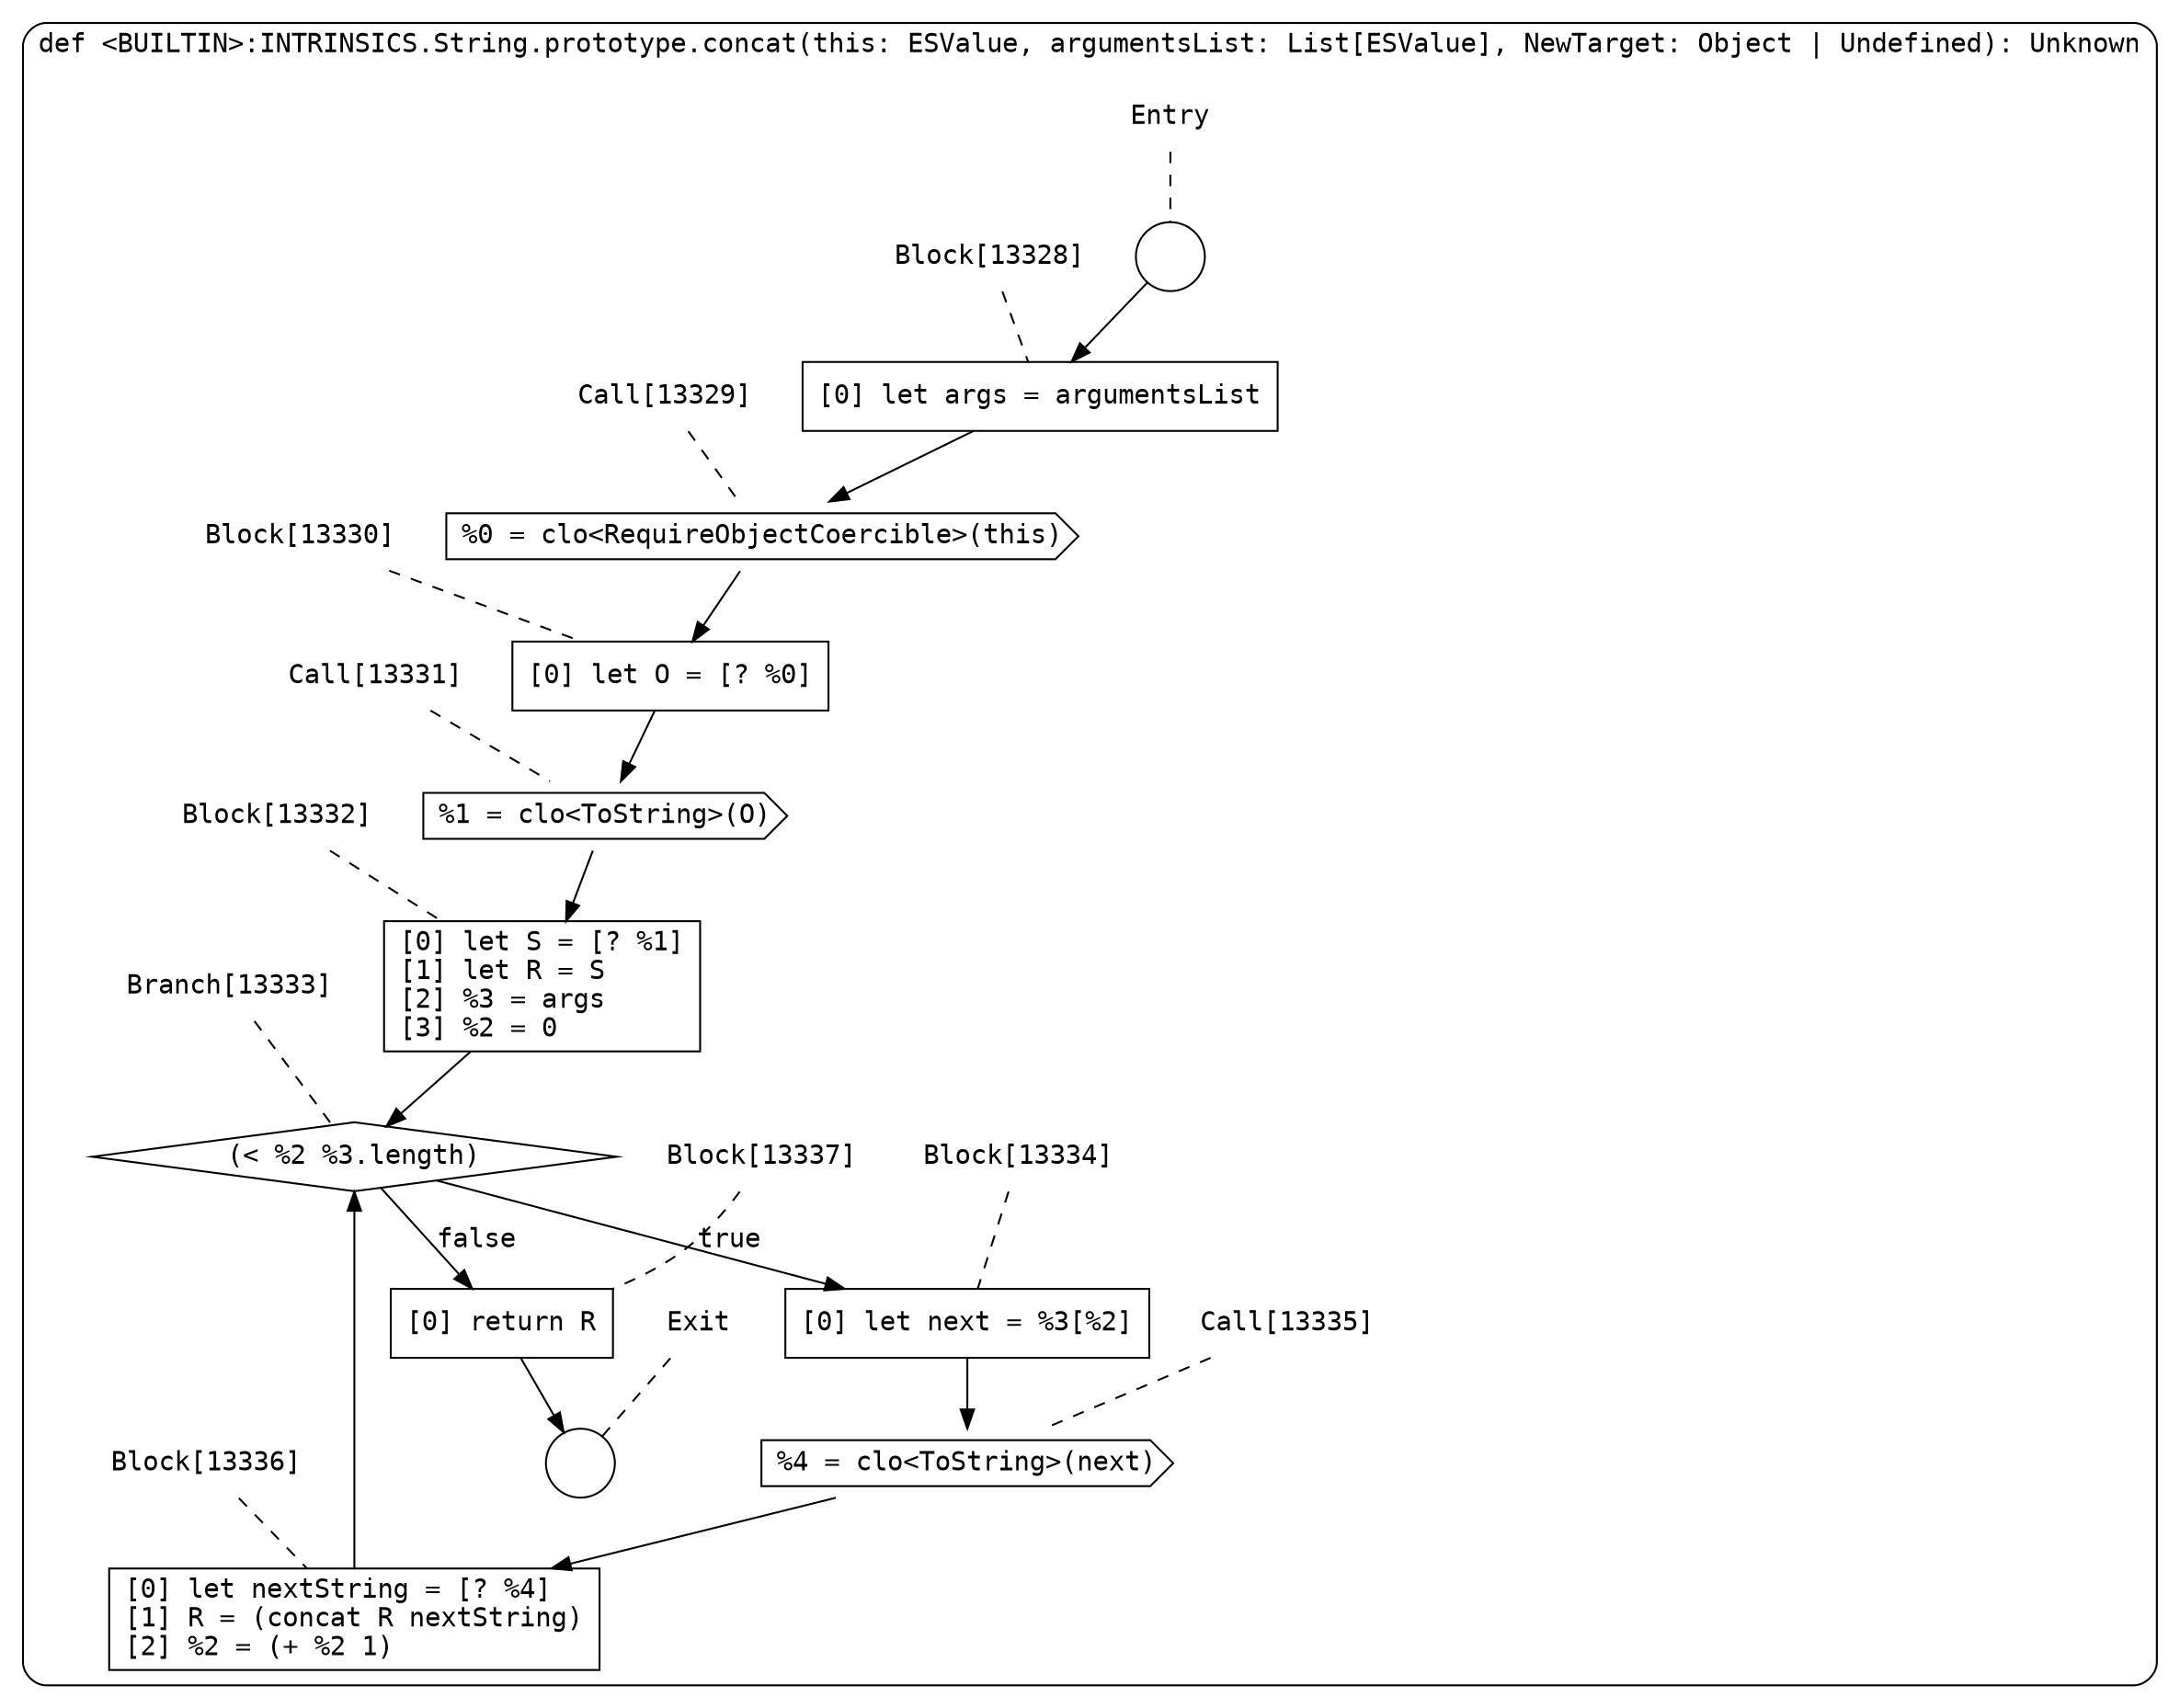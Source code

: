digraph {
  graph [fontname = "Consolas"]
  node [fontname = "Consolas"]
  edge [fontname = "Consolas"]
  subgraph cluster2172 {
    label = "def <BUILTIN>:INTRINSICS.String.prototype.concat(this: ESValue, argumentsList: List[ESValue], NewTarget: Object | Undefined): Unknown"
    style = rounded
    cluster2172_entry_name [shape=none, label=<<font color="black">Entry</font>>]
    cluster2172_entry_name -> cluster2172_entry [arrowhead=none, color="black", style=dashed]
    cluster2172_entry [shape=circle label=" " color="black" fillcolor="white" style=filled]
    cluster2172_entry -> node13328 [color="black"]
    cluster2172_exit_name [shape=none, label=<<font color="black">Exit</font>>]
    cluster2172_exit_name -> cluster2172_exit [arrowhead=none, color="black", style=dashed]
    cluster2172_exit [shape=circle label=" " color="black" fillcolor="white" style=filled]
    node13328_name [shape=none, label=<<font color="black">Block[13328]</font>>]
    node13328_name -> node13328 [arrowhead=none, color="black", style=dashed]
    node13328 [shape=box, label=<<font color="black">[0] let args = argumentsList<BR ALIGN="LEFT"/></font>> color="black" fillcolor="white", style=filled]
    node13328 -> node13329 [color="black"]
    node13329_name [shape=none, label=<<font color="black">Call[13329]</font>>]
    node13329_name -> node13329 [arrowhead=none, color="black", style=dashed]
    node13329 [shape=cds, label=<<font color="black">%0 = clo&lt;RequireObjectCoercible&gt;(this)</font>> color="black" fillcolor="white", style=filled]
    node13329 -> node13330 [color="black"]
    node13330_name [shape=none, label=<<font color="black">Block[13330]</font>>]
    node13330_name -> node13330 [arrowhead=none, color="black", style=dashed]
    node13330 [shape=box, label=<<font color="black">[0] let O = [? %0]<BR ALIGN="LEFT"/></font>> color="black" fillcolor="white", style=filled]
    node13330 -> node13331 [color="black"]
    node13331_name [shape=none, label=<<font color="black">Call[13331]</font>>]
    node13331_name -> node13331 [arrowhead=none, color="black", style=dashed]
    node13331 [shape=cds, label=<<font color="black">%1 = clo&lt;ToString&gt;(O)</font>> color="black" fillcolor="white", style=filled]
    node13331 -> node13332 [color="black"]
    node13332_name [shape=none, label=<<font color="black">Block[13332]</font>>]
    node13332_name -> node13332 [arrowhead=none, color="black", style=dashed]
    node13332 [shape=box, label=<<font color="black">[0] let S = [? %1]<BR ALIGN="LEFT"/>[1] let R = S<BR ALIGN="LEFT"/>[2] %3 = args<BR ALIGN="LEFT"/>[3] %2 = 0<BR ALIGN="LEFT"/></font>> color="black" fillcolor="white", style=filled]
    node13332 -> node13333 [color="black"]
    node13333_name [shape=none, label=<<font color="black">Branch[13333]</font>>]
    node13333_name -> node13333 [arrowhead=none, color="black", style=dashed]
    node13333 [shape=diamond, label=<<font color="black">(&lt; %2 %3.length)</font>> color="black" fillcolor="white", style=filled]
    node13333 -> node13334 [label=<<font color="black">true</font>> color="black"]
    node13333 -> node13337 [label=<<font color="black">false</font>> color="black"]
    node13334_name [shape=none, label=<<font color="black">Block[13334]</font>>]
    node13334_name -> node13334 [arrowhead=none, color="black", style=dashed]
    node13334 [shape=box, label=<<font color="black">[0] let next = %3[%2]<BR ALIGN="LEFT"/></font>> color="black" fillcolor="white", style=filled]
    node13334 -> node13335 [color="black"]
    node13337_name [shape=none, label=<<font color="black">Block[13337]</font>>]
    node13337_name -> node13337 [arrowhead=none, color="black", style=dashed]
    node13337 [shape=box, label=<<font color="black">[0] return R<BR ALIGN="LEFT"/></font>> color="black" fillcolor="white", style=filled]
    node13337 -> cluster2172_exit [color="black"]
    node13335_name [shape=none, label=<<font color="black">Call[13335]</font>>]
    node13335_name -> node13335 [arrowhead=none, color="black", style=dashed]
    node13335 [shape=cds, label=<<font color="black">%4 = clo&lt;ToString&gt;(next)</font>> color="black" fillcolor="white", style=filled]
    node13335 -> node13336 [color="black"]
    node13336_name [shape=none, label=<<font color="black">Block[13336]</font>>]
    node13336_name -> node13336 [arrowhead=none, color="black", style=dashed]
    node13336 [shape=box, label=<<font color="black">[0] let nextString = [? %4]<BR ALIGN="LEFT"/>[1] R = (concat R nextString)<BR ALIGN="LEFT"/>[2] %2 = (+ %2 1)<BR ALIGN="LEFT"/></font>> color="black" fillcolor="white", style=filled]
    node13336 -> node13333 [color="black"]
  }
}